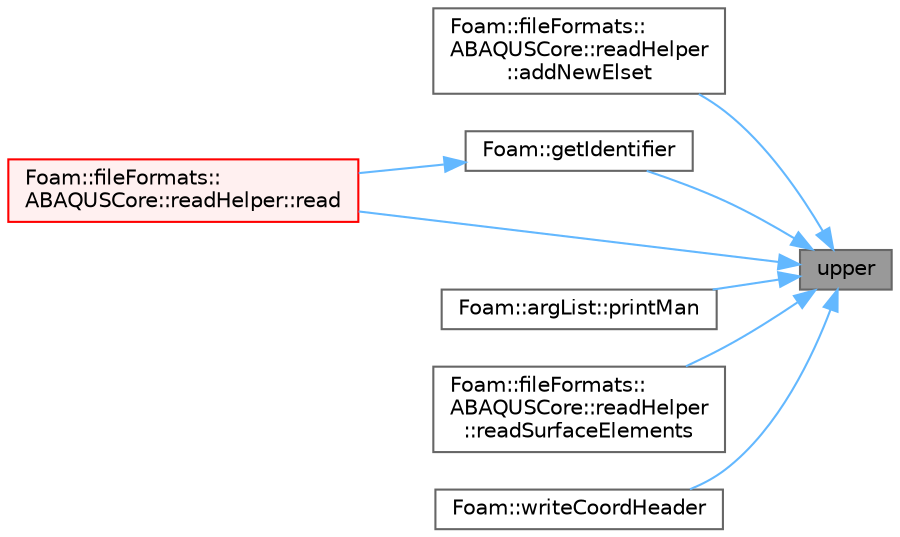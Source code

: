 digraph "upper"
{
 // LATEX_PDF_SIZE
  bgcolor="transparent";
  edge [fontname=Helvetica,fontsize=10,labelfontname=Helvetica,labelfontsize=10];
  node [fontname=Helvetica,fontsize=10,shape=box,height=0.2,width=0.4];
  rankdir="RL";
  Node1 [id="Node000001",label="upper",height=0.2,width=0.4,color="gray40", fillcolor="grey60", style="filled", fontcolor="black",tooltip=" "];
  Node1 -> Node2 [id="edge1_Node000001_Node000002",dir="back",color="steelblue1",style="solid",tooltip=" "];
  Node2 [id="Node000002",label="Foam::fileFormats::\lABAQUSCore::readHelper\l::addNewElset",height=0.2,width=0.4,color="grey40", fillcolor="white", style="filled",URL="$structFoam_1_1fileFormats_1_1ABAQUSCore_1_1readHelper.html#abe4197bd8ba05fab24db26d0aacc9807",tooltip=" "];
  Node1 -> Node3 [id="edge2_Node000001_Node000003",dir="back",color="steelblue1",style="solid",tooltip=" "];
  Node3 [id="Node000003",label="Foam::getIdentifier",height=0.2,width=0.4,color="grey40", fillcolor="white", style="filled",URL="$namespaceFoam.html#a6444ff17c5963d391f6d5661d7ec856f",tooltip=" "];
  Node3 -> Node4 [id="edge3_Node000003_Node000004",dir="back",color="steelblue1",style="solid",tooltip=" "];
  Node4 [id="Node000004",label="Foam::fileFormats::\lABAQUSCore::readHelper::read",height=0.2,width=0.4,color="red", fillcolor="#FFF0F0", style="filled",URL="$structFoam_1_1fileFormats_1_1ABAQUSCore_1_1readHelper.html#a7a03828161365e1c82cb71bd3cdc31c1",tooltip=" "];
  Node1 -> Node6 [id="edge4_Node000001_Node000006",dir="back",color="steelblue1",style="solid",tooltip=" "];
  Node6 [id="Node000006",label="Foam::argList::printMan",height=0.2,width=0.4,color="grey40", fillcolor="white", style="filled",URL="$classFoam_1_1argList.html#ab10b6809c2513ceadc8b94ca926dd4bf",tooltip=" "];
  Node1 -> Node4 [id="edge5_Node000001_Node000004",dir="back",color="steelblue1",style="solid",tooltip=" "];
  Node1 -> Node7 [id="edge6_Node000001_Node000007",dir="back",color="steelblue1",style="solid",tooltip=" "];
  Node7 [id="Node000007",label="Foam::fileFormats::\lABAQUSCore::readHelper\l::readSurfaceElements",height=0.2,width=0.4,color="grey40", fillcolor="white", style="filled",URL="$structFoam_1_1fileFormats_1_1ABAQUSCore_1_1readHelper.html#abb96971483c0efb8250b4164274ec8cc",tooltip=" "];
  Node1 -> Node8 [id="edge7_Node000001_Node000008",dir="back",color="steelblue1",style="solid",tooltip=" "];
  Node8 [id="Node000008",label="Foam::writeCoordHeader",height=0.2,width=0.4,color="grey40", fillcolor="white", style="filled",URL="$namespaceFoam.html#ae95f1ba3d6aecd6566f161003530c012",tooltip=" "];
}
